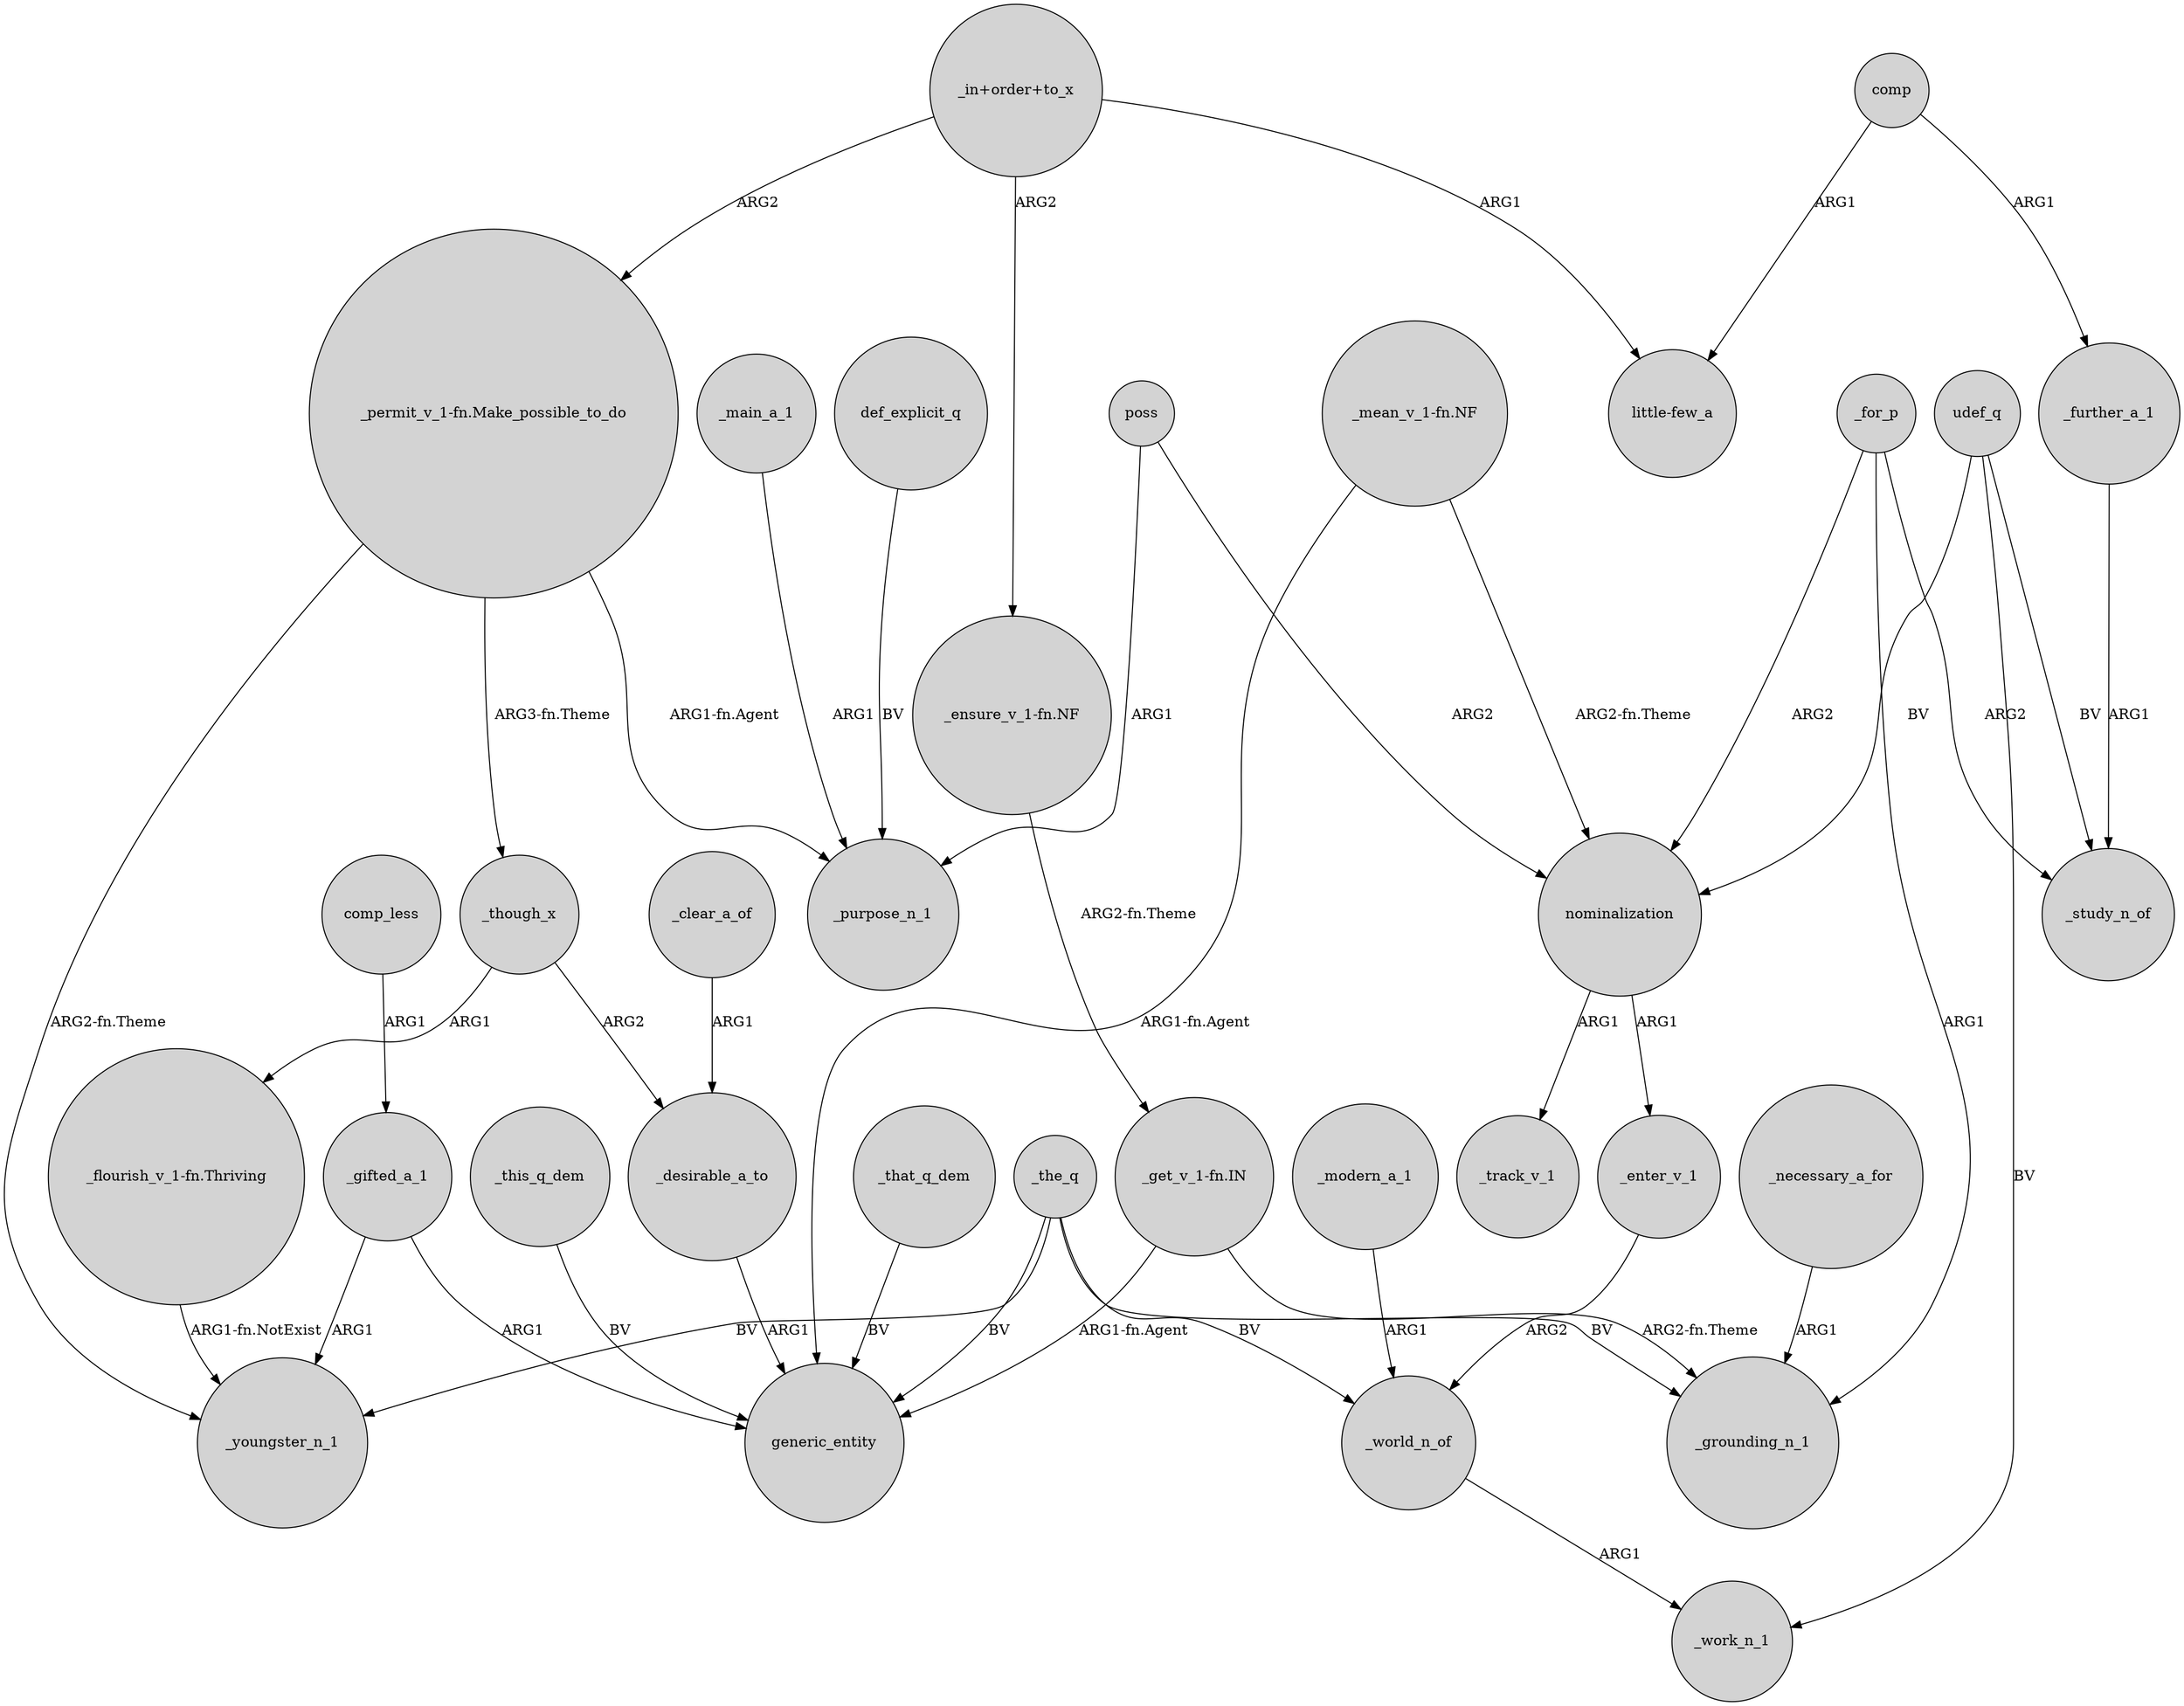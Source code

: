 digraph {
	node [shape=circle style=filled]
	_the_q -> generic_entity [label=BV]
	_world_n_of -> _work_n_1 [label=ARG1]
	_that_q_dem -> generic_entity [label=BV]
	"_in+order+to_x" -> "little-few_a" [label=ARG1]
	"_permit_v_1-fn.Make_possible_to_do" -> _though_x [label="ARG3-fn.Theme"]
	"_permit_v_1-fn.Make_possible_to_do" -> _purpose_n_1 [label="ARG1-fn.Agent"]
	_for_p -> nominalization [label=ARG2]
	poss -> nominalization [label=ARG2]
	_the_q -> _youngster_n_1 [label=BV]
	def_explicit_q -> _purpose_n_1 [label=BV]
	_though_x -> _desirable_a_to [label=ARG2]
	_modern_a_1 -> _world_n_of [label=ARG1]
	"_get_v_1-fn.IN" -> generic_entity [label="ARG1-fn.Agent"]
	_enter_v_1 -> _world_n_of [label=ARG2]
	_clear_a_of -> _desirable_a_to [label=ARG1]
	"_mean_v_1-fn.NF" -> generic_entity [label="ARG1-fn.Agent"]
	poss -> _purpose_n_1 [label=ARG1]
	"_ensure_v_1-fn.NF" -> "_get_v_1-fn.IN" [label="ARG2-fn.Theme"]
	"_permit_v_1-fn.Make_possible_to_do" -> _youngster_n_1 [label="ARG2-fn.Theme"]
	_further_a_1 -> _study_n_of [label=ARG1]
	_main_a_1 -> _purpose_n_1 [label=ARG1]
	_desirable_a_to -> generic_entity [label=ARG1]
	"_mean_v_1-fn.NF" -> nominalization [label="ARG2-fn.Theme"]
	nominalization -> _track_v_1 [label=ARG1]
	_this_q_dem -> generic_entity [label=BV]
	_gifted_a_1 -> _youngster_n_1 [label=ARG1]
	comp -> _further_a_1 [label=ARG1]
	udef_q -> _work_n_1 [label=BV]
	"_flourish_v_1-fn.Thriving" -> _youngster_n_1 [label="ARG1-fn.NotExist"]
	comp -> "little-few_a" [label=ARG1]
	_the_q -> _grounding_n_1 [label=BV]
	udef_q -> nominalization [label=BV]
	_though_x -> "_flourish_v_1-fn.Thriving" [label=ARG1]
	"_in+order+to_x" -> "_ensure_v_1-fn.NF" [label=ARG2]
	_gifted_a_1 -> generic_entity [label=ARG1]
	nominalization -> _enter_v_1 [label=ARG1]
	_necessary_a_for -> _grounding_n_1 [label=ARG1]
	_for_p -> _study_n_of [label=ARG2]
	"_get_v_1-fn.IN" -> _grounding_n_1 [label="ARG2-fn.Theme"]
	comp_less -> _gifted_a_1 [label=ARG1]
	udef_q -> _study_n_of [label=BV]
	_the_q -> _world_n_of [label=BV]
	_for_p -> _grounding_n_1 [label=ARG1]
	"_in+order+to_x" -> "_permit_v_1-fn.Make_possible_to_do" [label=ARG2]
}

